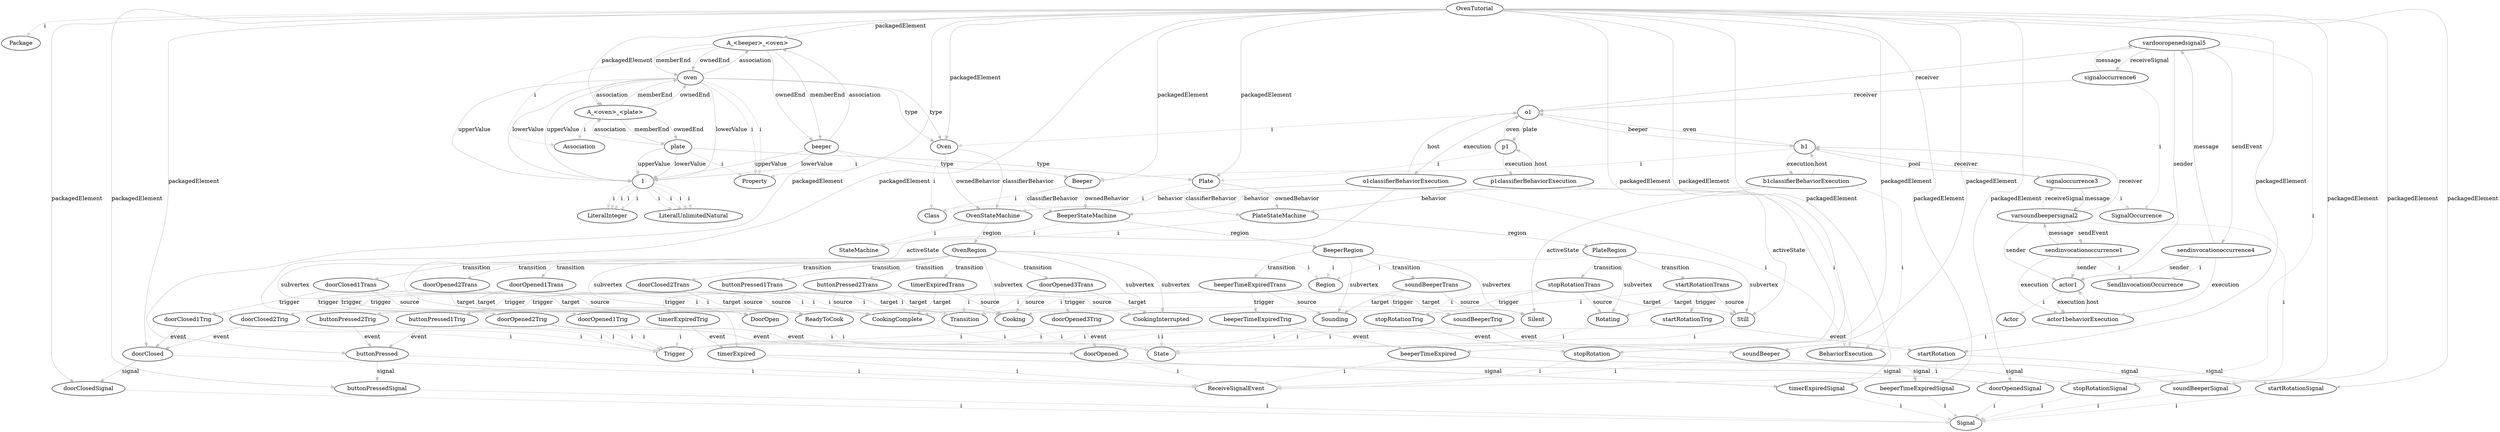 digraph umlMetamodel {
	"OvenTutorial" -> "Package" [label="i", color="lightgrey"]
	"OvenTutorial" -> "Oven" [label="packagedElement", color="grey"]
	"Oven" -> "Class" [label="i", color="lightgrey"]
	"Oven" -> "OvenStateMachine" [label="classifierBehavior", color="grey"]
	"Oven" -> "OvenStateMachine" [label="ownedBehavior", color="grey"]
	"OvenStateMachine" -> "StateMachine" [label="i", color="lightgrey"]
	"OvenStateMachine" -> "OvenRegion" [label="region", color="grey"]
	"OvenRegion" -> "Region" [label="i", color="lightgrey"]
	"OvenRegion" -> "ReadyToCook" [label="subvertex", color="grey"]
	"ReadyToCook" -> "State" [label="i", color="lightgrey"]
	"OvenRegion" -> "DoorOpen" [label="subvertex", color="grey"]
	"DoorOpen" -> "State" [label="i", color="lightgrey"]
	"OvenRegion" -> "Cooking" [label="subvertex", color="grey"]
	"Cooking" -> "State" [label="i", color="lightgrey"]
	"OvenRegion" -> "CookingInterrupted" [label="subvertex", color="grey"]
	"CookingInterrupted" -> "State" [label="i", color="lightgrey"]
	"OvenRegion" -> "CookingComplete" [label="subvertex", color="grey"]
	"CookingComplete" -> "State" [label="i", color="lightgrey"]
	"OvenRegion" -> "doorOpened3Trans" [label="transition", color="grey"]
	"doorOpened3Trans" -> "Transition" [label="i", color="lightgrey"]
	"doorOpened3Trans" -> "Cooking" [label="source", color="grey"]
	"doorOpened3Trans" -> "CookingInterrupted" [label="target", color="grey"]
	"doorOpened3Trans" -> "doorOpened3Trig" [label="trigger", color="grey"]
	"doorOpened3Trig" -> "Trigger" [label="i", color="lightgrey"]
	"doorOpened3Trig" -> "doorOpened" [label="event", color="grey"]
	"OvenRegion" -> "buttonPressed1Trans" [label="transition", color="grey"]
	"buttonPressed1Trans" -> "Transition" [label="i", color="lightgrey"]
	"buttonPressed1Trans" -> "ReadyToCook" [label="source", color="grey"]
	"buttonPressed1Trans" -> "Cooking" [label="target", color="grey"]
	"buttonPressed1Trans" -> "buttonPressed1Trig" [label="trigger", color="grey"]
	"buttonPressed1Trig" -> "Trigger" [label="i", color="lightgrey"]
	"buttonPressed1Trig" -> "buttonPressed" [label="event", color="grey"]
	"OvenRegion" -> "doorClosed2Trans" [label="transition", color="grey"]
	"doorClosed2Trans" -> "Transition" [label="i", color="lightgrey"]
	"doorClosed2Trans" -> "CookingInterrupted" [label="source", color="grey"]
	"doorClosed2Trans" -> "ReadyToCook" [label="target", color="grey"]
	"doorClosed2Trans" -> "doorClosed2Trig" [label="trigger", color="grey"]
	"doorClosed2Trig" -> "Trigger" [label="i", color="lightgrey"]
	"doorClosed2Trig" -> "doorClosed" [label="event", color="grey"]
	"OvenRegion" -> "doorClosed1Trans" [label="transition", color="grey"]
	"doorClosed1Trans" -> "Transition" [label="i", color="lightgrey"]
	"doorClosed1Trans" -> "DoorOpen" [label="source", color="grey"]
	"doorClosed1Trans" -> "ReadyToCook" [label="target", color="grey"]
	"doorClosed1Trans" -> "doorClosed1Trig" [label="trigger", color="grey"]
	"doorClosed1Trig" -> "Trigger" [label="i", color="lightgrey"]
	"doorClosed1Trig" -> "doorClosed" [label="event", color="grey"]
	"OvenRegion" -> "timerExpiredTrans" [label="transition", color="grey"]
	"timerExpiredTrans" -> "Transition" [label="i", color="lightgrey"]
	"timerExpiredTrans" -> "Cooking" [label="source", color="grey"]
	"timerExpiredTrans" -> "CookingComplete" [label="target", color="grey"]
	"timerExpiredTrans" -> "timerExpiredTrig" [label="trigger", color="grey"]
	"timerExpiredTrig" -> "Trigger" [label="i", color="lightgrey"]
	"timerExpiredTrig" -> "timerExpired" [label="event", color="grey"]
	"OvenRegion" -> "buttonPressed2Trans" [label="transition", color="grey"]
	"buttonPressed2Trans" -> "Transition" [label="i", color="lightgrey"]
	"buttonPressed2Trans" -> "CookingComplete" [label="source", color="grey"]
	"buttonPressed2Trans" -> "Cooking" [label="target", color="grey"]
	"buttonPressed2Trans" -> "buttonPressed2Trig" [label="trigger", color="grey"]
	"buttonPressed2Trig" -> "Trigger" [label="i", color="lightgrey"]
	"buttonPressed2Trig" -> "buttonPressed" [label="event", color="grey"]
	"OvenRegion" -> "doorOpened1Trans" [label="transition", color="grey"]
	"doorOpened1Trans" -> "Transition" [label="i", color="lightgrey"]
	"doorOpened1Trans" -> "CookingComplete" [label="source", color="grey"]
	"doorOpened1Trans" -> "DoorOpen" [label="target", color="grey"]
	"doorOpened1Trans" -> "doorOpened1Trig" [label="trigger", color="grey"]
	"doorOpened1Trig" -> "Trigger" [label="i", color="lightgrey"]
	"doorOpened1Trig" -> "doorOpened" [label="event", color="grey"]
	"OvenRegion" -> "doorOpened2Trans" [label="transition", color="grey"]
	"doorOpened2Trans" -> "Transition" [label="i", color="lightgrey"]
	"doorOpened2Trans" -> "ReadyToCook" [label="source", color="grey"]
	"doorOpened2Trans" -> "DoorOpen" [label="target", color="grey"]
	"doorOpened2Trig" -> "Trigger" [label="i", color="lightgrey"]
	"OvenTutorial" -> "Beeper" [label="packagedElement", color="grey"]
	"Beeper" -> "Class" [label="i", color="lightgrey"]
	"Beeper" -> "BeeperStateMachine" [label="classifierBehavior", color="grey"]
	"Beeper" -> "BeeperStateMachine" [label="ownedBehavior", color="grey"]
	"BeeperStateMachine" -> "StateMachine" [label="i", color="lightgrey"]
	"BeeperStateMachine" -> "BeeperRegion" [label="region", color="grey"]
	"BeeperRegion" -> "Region" [label="i", color="lightgrey"]
	"BeeperRegion" -> "Silent" [label="subvertex", color="grey"]
	"Silent" -> "State" [label="i", color="lightgrey"]
	"BeeperRegion" -> "Sounding" [label="subvertex", color="grey"]
	"Sounding" -> "State" [label="i", color="lightgrey"]
	"BeeperRegion" -> "soundBeeperTrans" [label="transition", color="grey"]
	"soundBeeperTrans" -> "Transition" [label="i", color="lightgrey"]
	"soundBeeperTrans" -> "Silent" [label="source", color="grey"]
	"soundBeeperTrans" -> "Sounding" [label="target", color="grey"]
	"soundBeeperTrans" -> "soundBeeperTrig" [label="trigger", color="grey"]
	"soundBeeperTrig" -> "Trigger" [label="i", color="lightgrey"]
	"soundBeeperTrig" -> "soundBeeper" [label="event", color="grey"]
	"BeeperRegion" -> "beeperTimeExpiredTrans" [label="transition", color="grey"]
	"beeperTimeExpiredTrans" -> "Transition" [label="i", color="lightgrey"]
	"beeperTimeExpiredTrans" -> "Sounding" [label="source", color="grey"]
	"beeperTimeExpiredTrans" -> "Silent" [label="target", color="grey"]
	"beeperTimeExpiredTrans" -> "beeperTimeExpiredTrig" [label="trigger", color="grey"]
	"beeperTimeExpiredTrig" -> "Trigger" [label="i", color="lightgrey"]
	"beeperTimeExpiredTrig" -> "beeperTimeExpired" [label="event", color="grey"]
	"OvenTutorial" -> "Plate" [label="packagedElement", color="grey"]
	"Plate" -> "Class" [label="i", color="lightgrey"]
	"Plate" -> "PlateStateMachine" [label="classifierBehavior", color="grey"]
	"Plate" -> "PlateStateMachine" [label="ownedBehavior", color="grey"]
	"PlateStateMachine" -> "StateMachine" [label="i", color="lightgrey"]
	"PlateStateMachine" -> "PlateRegion" [label="region", color="grey"]
	"PlateRegion" -> "Region" [label="i", color="lightgrey"]
	"PlateRegion" -> "Still" [label="subvertex", color="grey"]
	"Still" -> "State" [label="i", color="lightgrey"]
	"PlateRegion" -> "Rotating" [label="subvertex", color="grey"]
	"Rotating" -> "State" [label="i", color="lightgrey"]
	"PlateRegion" -> "startRotationTrans" [label="transition", color="grey"]
	"startRotationTrans" -> "Transition" [label="i", color="lightgrey"]
	"startRotationTrans" -> "Still" [label="source", color="grey"]
	"startRotationTrans" -> "Rotating" [label="target", color="grey"]
	"startRotationTrans" -> "startRotationTrig" [label="trigger", color="grey"]
	"startRotationTrig" -> "Trigger" [label="i", color="lightgrey"]
	"startRotationTrig" -> "startRotation" [label="event", color="grey"]
	"PlateRegion" -> "stopRotationTrans" [label="transition", color="grey"]
	"stopRotationTrans" -> "Transition" [label="i", color="lightgrey"]
	"stopRotationTrans" -> "Rotating" [label="source", color="grey"]
	"stopRotationTrans" -> "Still" [label="target", color="grey"]
	"stopRotationTrans" -> "stopRotationTrig" [label="trigger", color="grey"]
	"stopRotationTrig" -> "Trigger" [label="i", color="lightgrey"]
	"stopRotationTrig" -> "stopRotation" [label="event", color="grey"]
	"OvenTutorial" -> "A_<beeper>_<oven>" [label="packagedElement", color="grey"]
	"A_<beeper>_<oven>" -> "Association" [label="i", color="lightgrey"]
	"A_<beeper>_<oven>" -> "beeper" [label="memberEnd", color="grey"]
	"A_<beeper>_<oven>" -> "oven" [label="memberEnd", color="grey"]
	"A_<beeper>_<oven>" -> "beeper" [label="ownedEnd", color="grey"]
	"beeper" -> "Property" [label="i", color="lightgrey"]
	"beeper" -> "Beeper" [label="type", color="grey"]
	"beeper" -> "A_<beeper>_<oven>" [label="association", color="grey"]
	"beeper" -> "1" [label="upperValue", color="grey"]
	"1" -> "LiteralUnlimitedNatural" [label="i", color="lightgrey"]
	"beeper" -> "1" [label="lowerValue", color="grey"]
	"1" -> "LiteralInteger" [label="i", color="lightgrey"]
	"A_<beeper>_<oven>" -> "oven" [label="ownedEnd", color="grey"]
	"oven" -> "Property" [label="i", color="lightgrey"]
	"oven" -> "Oven" [label="type", color="grey"]
	"oven" -> "A_<beeper>_<oven>" [label="association", color="grey"]
	"oven" -> "1" [label="upperValue", color="grey"]
	"1" -> "LiteralUnlimitedNatural" [label="i", color="lightgrey"]
	"oven" -> "1" [label="lowerValue", color="grey"]
	"1" -> "LiteralInteger" [label="i", color="lightgrey"]
	"OvenTutorial" -> "A_<oven>_<plate>" [label="packagedElement", color="grey"]
	"A_<oven>_<plate>" -> "Association" [label="i", color="lightgrey"]
	"A_<oven>_<plate>" -> "oven" [label="memberEnd", color="grey"]
	"A_<oven>_<plate>" -> "plate" [label="memberEnd", color="grey"]
	"A_<oven>_<plate>" -> "oven" [label="ownedEnd", color="grey"]
	"oven" -> "Property" [label="i", color="lightgrey"]
	"oven" -> "Oven" [label="type", color="grey"]
	"oven" -> "A_<oven>_<plate>" [label="association", color="grey"]
	"oven" -> "1" [label="upperValue", color="grey"]
	"1" -> "LiteralUnlimitedNatural" [label="i", color="lightgrey"]
	"oven" -> "1" [label="lowerValue", color="grey"]
	"1" -> "LiteralInteger" [label="i", color="lightgrey"]
	"A_<oven>_<plate>" -> "plate" [label="ownedEnd", color="grey"]
	"plate" -> "Property" [label="i", color="lightgrey"]
	"plate" -> "Plate" [label="type", color="grey"]
	"plate" -> "A_<oven>_<plate>" [label="association", color="grey"]
	"plate" -> "1" [label="upperValue", color="grey"]
	"1" -> "LiteralUnlimitedNatural" [label="i", color="lightgrey"]
	"plate" -> "1" [label="lowerValue", color="grey"]
	"1" -> "LiteralInteger" [label="i", color="lightgrey"]
	"OvenTutorial" -> "doorClosed" [label="packagedElement", color="grey"]
	"doorClosed" -> "ReceiveSignalEvent" [label="i", color="lightgrey"]
	"doorClosed" -> "doorClosedSignal" [label="signal", color="grey"]
	"OvenTutorial" -> "doorClosedSignal" [label="packagedElement", color="grey"]
	"doorClosedSignal" -> "Signal" [label="i", color="lightgrey"]
	"OvenTutorial" -> "doorOpened" [label="packagedElement", color="grey"]
	"doorOpened" -> "ReceiveSignalEvent" [label="i", color="lightgrey"]
	"doorOpened" -> "doorOpenedSignal" [label="signal", color="grey"]
	"OvenTutorial" -> "doorOpenedSignal" [label="packagedElement", color="grey"]
	"doorOpenedSignal" -> "Signal" [label="i", color="lightgrey"]
	"OvenTutorial" -> "buttonPressed" [label="packagedElement", color="grey"]
	"buttonPressed" -> "ReceiveSignalEvent" [label="i", color="lightgrey"]
	"buttonPressed" -> "buttonPressedSignal" [label="signal", color="grey"]
	"OvenTutorial" -> "buttonPressedSignal" [label="packagedElement", color="grey"]
	"buttonPressedSignal" -> "Signal" [label="i", color="lightgrey"]
	"OvenTutorial" -> "timerExpired" [label="packagedElement", color="grey"]
	"timerExpired" -> "ReceiveSignalEvent" [label="i", color="lightgrey"]
	"timerExpired" -> "timerExpiredSignal" [label="signal", color="grey"]
	"OvenTutorial" -> "timerExpiredSignal" [label="packagedElement", color="grey"]
	"timerExpiredSignal" -> "Signal" [label="i", color="lightgrey"]
	"OvenTutorial" -> "startRotation" [label="packagedElement", color="grey"]
	"startRotation" -> "ReceiveSignalEvent" [label="i", color="lightgrey"]
	"startRotation" -> "startRotationSignal" [label="signal", color="grey"]
	"OvenTutorial" -> "startRotationSignal" [label="packagedElement", color="grey"]
	"startRotationSignal" -> "Signal" [label="i", color="lightgrey"]
	"OvenTutorial" -> "stopRotation" [label="packagedElement", color="grey"]
	"stopRotation" -> "ReceiveSignalEvent" [label="i", color="lightgrey"]
	"stopRotation" -> "stopRotationSignal" [label="signal", color="grey"]
	"OvenTutorial" -> "stopRotationSignal" [label="packagedElement", color="grey"]
	"stopRotationSignal" -> "Signal" [label="i", color="lightgrey"]
	"OvenTutorial" -> "soundBeeper" [label="packagedElement", color="grey"]
	"soundBeeper" -> "ReceiveSignalEvent" [label="i", color="lightgrey"]
	"soundBeeper" -> "soundBeeperSignal" [label="signal", color="grey"]
	"OvenTutorial" -> "soundBeeperSignal" [label="packagedElement", color="grey"]
	"soundBeeperSignal" -> "Signal" [label="i", color="lightgrey"]
	"OvenTutorial" -> "beeperTimeExpired" [label="packagedElement", color="grey"]
	"beeperTimeExpired" -> "ReceiveSignalEvent" [label="i", color="lightgrey"]
	"beeperTimeExpired" -> "beeperTimeExpiredSignal" [label="signal", color="grey"]
	"OvenTutorial" -> "beeperTimeExpiredSignal" [label="packagedElement", color="grey"]
	"beeperTimeExpiredSignal" -> "Signal" [label="i", color="lightgrey"]
	"p1" -> "Plate" [label="i", color="lightgrey"]
	"p1classifierBehaviorExecution" -> "BehaviorExecution" [label="i", color="lightgrey"]
	"p1" -> "p1classifierBehaviorExecution" [label="execution", color="grey"]
	"p1classifierBehaviorExecution" -> "p1" [label="host", color="grey"]
	"p1classifierBehaviorExecution" -> "PlateStateMachine" [label="behavior", color="grey"]
	"p1classifierBehaviorExecution" -> "Still" [label="activeState", color="grey"]
	"o1" -> "Oven" [label="i", color="lightgrey"]
	"o1classifierBehaviorExecution" -> "BehaviorExecution" [label="i", color="lightgrey"]
	"o1" -> "o1classifierBehaviorExecution" [label="execution", color="grey"]
	"o1classifierBehaviorExecution" -> "o1" [label="host", color="grey"]
	"o1classifierBehaviorExecution" -> "OvenStateMachine" [label="behavior", color="grey"]
	"b1" -> "Beeper" [label="i", color="lightgrey"]
	"b1classifierBehaviorExecution" -> "BehaviorExecution" [label="i", color="lightgrey"]
	"b1" -> "b1classifierBehaviorExecution" [label="execution", color="grey"]
	"b1classifierBehaviorExecution" -> "b1" [label="host", color="grey"]
	"b1classifierBehaviorExecution" -> "BeeperStateMachine" [label="behavior", color="grey"]
	"b1classifierBehaviorExecution" -> "Silent" [label="activeState", color="grey"]
	"p1" -> "o1" [label="oven", color="grey"]
	"o1" -> "p1" [label="plate", color="grey"]
	"b1" -> "o1" [label="oven", color="grey"]
	"o1" -> "b1" [label="beeper", color="grey"]
	"actor1" -> "Actor" [label="i", color="lightgrey"]
	"actor1behaviorExecution" -> "BehaviorExecution" [label="i", color="lightgrey"]
	"actor1" -> "actor1behaviorExecution" [label="execution", color="grey"]
	"actor1behaviorExecution" -> "actor1" [label="host", color="grey"]
	"sendinvocationoccurrence1" -> "SendInvocationOccurrence" [label="i", color="lightgrey"]
	"sendinvocationoccurrence1" -> "varsoundbeepersignal2" [label="message", color="grey"]
	"varsoundbeepersignal2" -> "sendinvocationoccurrence1" [label="sendEvent", color="grey"]
	"varsoundbeepersignal2" -> "signaloccurrence3" [label="receiveSignal", color="grey"]
	"signaloccurrence3" -> "varsoundbeepersignal2" [label="message", color="grey"]
	"signaloccurrence3" -> "SignalOccurrence" [label="i", color="lightgrey"]
	"varsoundbeepersignal2" -> "soundBeeperSignal" [label="i", color="lightgrey"]
	"signaloccurrence3" -> "b1" [label="receiver", color="grey"]
	"b1" -> "signaloccurrence3" [label="pool", color="grey"]
	"varsoundbeepersignal2" -> "actor1" [label="sender", color="grey"]
	"sendinvocationoccurrence1" -> "actor1" [label="sender", color="grey"]
	"varsoundbeepersignal2" -> "b1" [label="receiver", color="grey"]
	"sendinvocationoccurrence1" -> "actor1behaviorExecution" [label="execution", color="grey"]
	"sendinvocationoccurrence4" -> "SendInvocationOccurrence" [label="i", color="lightgrey"]
	"sendinvocationoccurrence4" -> "vardooropenedsignal5" [label="message", color="grey"]
	"vardooropenedsignal5" -> "sendinvocationoccurrence4" [label="sendEvent", color="grey"]
	"vardooropenedsignal5" -> "signaloccurrence6" [label="receiveSignal", color="grey"]
	"signaloccurrence6" -> "vardooropenedsignal5" [label="message", color="grey"]
	"signaloccurrence6" -> "SignalOccurrence" [label="i", color="lightgrey"]
	"vardooropenedsignal5" -> "doorOpenedSignal" [label="i", color="lightgrey"]
	"signaloccurrence6" -> "o1" [label="receiver", color="grey"]
	"vardooropenedsignal5" -> "actor1" [label="sender", color="grey"]
	"sendinvocationoccurrence4" -> "actor1" [label="sender", color="grey"]
	"vardooropenedsignal5" -> "o1" [label="receiver", color="grey"]
	"sendinvocationoccurrence4" -> "actor1behaviorExecution" [label="execution", color="grey"]
	"doorOpened2Trig" -> "doorOpened" [label="event", color="grey"]
	"doorOpened2Trans" -> "doorOpened2Trig" [label="trigger", color="grey"]
	"o1classifierBehaviorExecution" -> "DoorOpen" [label="activeState", color="grey"]
}
